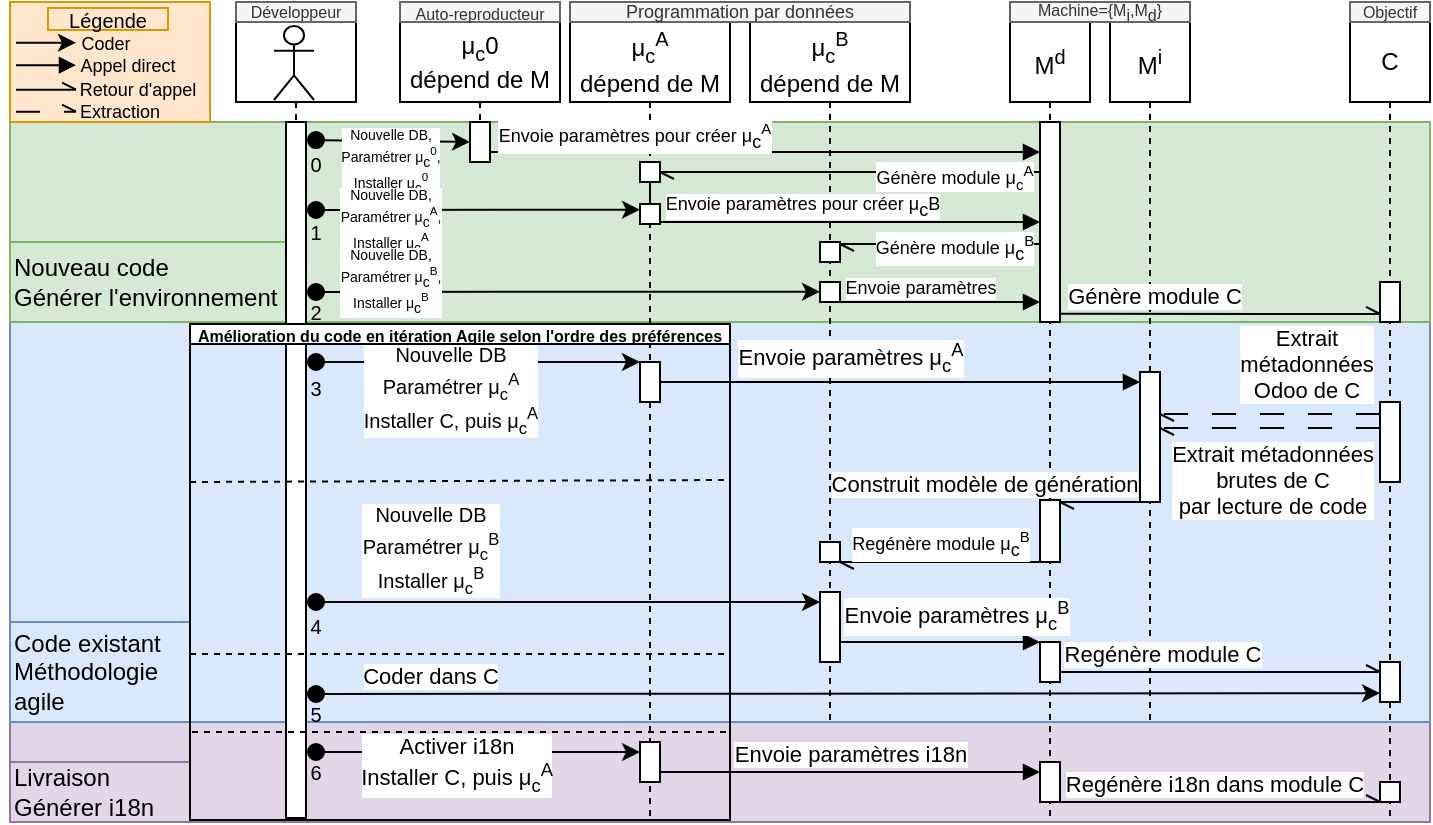 <mxfile version="21.0.8" type="device"><diagram name="Page-1" id="2YBvvXClWsGukQMizWep"><mxGraphModel dx="1968" dy="428" grid="1" gridSize="10" guides="1" tooltips="1" connect="1" arrows="1" fold="1" page="1" pageScale="1" pageWidth="850" pageHeight="1100" math="0" shadow="0"><root><mxCell id="0"/><mxCell id="1" parent="0"/><mxCell id="UQf3RpOCrRFvTyVxyev3-70" value="" style="rounded=0;whiteSpace=wrap;html=1;fillColor=#e1d5e7;strokeColor=#9673a6;" parent="1" vertex="1"><mxGeometry x="-240" y="390" width="710" height="50" as="geometry"/></mxCell><mxCell id="UQf3RpOCrRFvTyVxyev3-24" value="" style="rounded=0;whiteSpace=wrap;html=1;fillColor=#dae8fc;strokeColor=#6c8ebf;" parent="1" vertex="1"><mxGeometry x="-240" y="190" width="710" height="200" as="geometry"/></mxCell><mxCell id="UQf3RpOCrRFvTyVxyev3-51" value="" style="rounded=0;whiteSpace=wrap;html=1;fillColor=#d5e8d4;strokeColor=#82b366;" parent="1" vertex="1"><mxGeometry x="-240" y="90" width="710" height="100" as="geometry"/></mxCell><mxCell id="UQf3RpOCrRFvTyVxyev3-3" value="M&lt;sup&gt;d&lt;/sup&gt;" style="shape=umlLifeline;perimeter=lifelinePerimeter;whiteSpace=wrap;html=1;container=0;dropTarget=0;collapsible=0;recursiveResize=0;outlineConnect=0;portConstraint=eastwest;newEdgeStyle={&quot;edgeStyle&quot;:&quot;elbowEdgeStyle&quot;,&quot;elbow&quot;:&quot;vertical&quot;,&quot;curved&quot;:0,&quot;rounded&quot;:0};size=40;" parent="1" vertex="1"><mxGeometry x="260" y="40" width="40" height="400" as="geometry"/></mxCell><mxCell id="UQf3RpOCrRFvTyVxyev3-4" value="" style="html=1;points=[];perimeter=orthogonalPerimeter;outlineConnect=0;targetShapes=umlLifeline;portConstraint=eastwest;newEdgeStyle={&quot;edgeStyle&quot;:&quot;elbowEdgeStyle&quot;,&quot;elbow&quot;:&quot;vertical&quot;,&quot;curved&quot;:0,&quot;rounded&quot;:0};" parent="UQf3RpOCrRFvTyVxyev3-3" vertex="1"><mxGeometry x="15" y="239" width="10" height="31" as="geometry"/></mxCell><mxCell id="UQf3RpOCrRFvTyVxyev3-19" value="" style="html=1;points=[];perimeter=orthogonalPerimeter;outlineConnect=0;targetShapes=umlLifeline;portConstraint=eastwest;newEdgeStyle={&quot;edgeStyle&quot;:&quot;elbowEdgeStyle&quot;,&quot;elbow&quot;:&quot;vertical&quot;,&quot;curved&quot;:0,&quot;rounded&quot;:0};" parent="UQf3RpOCrRFvTyVxyev3-3" vertex="1"><mxGeometry x="15" y="310" width="10" height="20" as="geometry"/></mxCell><mxCell id="UQf3RpOCrRFvTyVxyev3-59" value="" style="html=1;points=[];perimeter=orthogonalPerimeter;outlineConnect=0;targetShapes=umlLifeline;portConstraint=eastwest;newEdgeStyle={&quot;edgeStyle&quot;:&quot;elbowEdgeStyle&quot;,&quot;elbow&quot;:&quot;vertical&quot;,&quot;curved&quot;:0,&quot;rounded&quot;:0};" parent="UQf3RpOCrRFvTyVxyev3-3" vertex="1"><mxGeometry x="15" y="50" width="10" height="100" as="geometry"/></mxCell><mxCell id="UQf3RpOCrRFvTyVxyev3-75" value="" style="html=1;points=[];perimeter=orthogonalPerimeter;outlineConnect=0;targetShapes=umlLifeline;portConstraint=eastwest;newEdgeStyle={&quot;edgeStyle&quot;:&quot;elbowEdgeStyle&quot;,&quot;elbow&quot;:&quot;vertical&quot;,&quot;curved&quot;:0,&quot;rounded&quot;:0};" parent="UQf3RpOCrRFvTyVxyev3-3" vertex="1"><mxGeometry x="15" y="370" width="10" height="20" as="geometry"/></mxCell><mxCell id="UQf3RpOCrRFvTyVxyev3-1" value="M&lt;sup&gt;i&lt;/sup&gt;" style="shape=umlLifeline;perimeter=lifelinePerimeter;whiteSpace=wrap;html=1;container=0;dropTarget=0;collapsible=0;recursiveResize=0;outlineConnect=0;portConstraint=eastwest;newEdgeStyle={&quot;edgeStyle&quot;:&quot;elbowEdgeStyle&quot;,&quot;elbow&quot;:&quot;vertical&quot;,&quot;curved&quot;:0,&quot;rounded&quot;:0};" parent="1" vertex="1"><mxGeometry x="310" y="40" width="40" height="350" as="geometry"/></mxCell><mxCell id="UQf3RpOCrRFvTyVxyev3-2" value="" style="html=1;points=[];perimeter=orthogonalPerimeter;outlineConnect=0;targetShapes=umlLifeline;portConstraint=eastwest;newEdgeStyle={&quot;edgeStyle&quot;:&quot;elbowEdgeStyle&quot;,&quot;elbow&quot;:&quot;vertical&quot;,&quot;curved&quot;:0,&quot;rounded&quot;:0};" parent="UQf3RpOCrRFvTyVxyev3-1" vertex="1"><mxGeometry x="15" y="175" width="10" height="65" as="geometry"/></mxCell><mxCell id="aM9ryv3xv72pqoxQDRHE-1" value="&lt;div&gt;μ&lt;sub&gt;c&lt;/sub&gt;&lt;sup&gt;A&lt;/sup&gt;&lt;/div&gt;&lt;div&gt;dépend de M&lt;br&gt;&lt;/div&gt;" style="shape=umlLifeline;perimeter=lifelinePerimeter;whiteSpace=wrap;html=1;container=0;dropTarget=0;collapsible=0;recursiveResize=0;outlineConnect=0;portConstraint=eastwest;newEdgeStyle={&quot;edgeStyle&quot;:&quot;elbowEdgeStyle&quot;,&quot;elbow&quot;:&quot;vertical&quot;,&quot;curved&quot;:0,&quot;rounded&quot;:0};" parent="1" vertex="1"><mxGeometry x="40" y="40" width="80" height="400" as="geometry"/></mxCell><mxCell id="aM9ryv3xv72pqoxQDRHE-2" value="" style="html=1;points=[];perimeter=orthogonalPerimeter;outlineConnect=0;targetShapes=umlLifeline;portConstraint=eastwest;newEdgeStyle={&quot;edgeStyle&quot;:&quot;elbowEdgeStyle&quot;,&quot;elbow&quot;:&quot;vertical&quot;,&quot;curved&quot;:0,&quot;rounded&quot;:0};" parent="aM9ryv3xv72pqoxQDRHE-1" vertex="1"><mxGeometry x="35" y="170" width="10" height="20" as="geometry"/></mxCell><mxCell id="UQf3RpOCrRFvTyVxyev3-33" value="" style="html=1;points=[];perimeter=orthogonalPerimeter;outlineConnect=0;targetShapes=umlLifeline;portConstraint=eastwest;newEdgeStyle={&quot;edgeStyle&quot;:&quot;elbowEdgeStyle&quot;,&quot;elbow&quot;:&quot;vertical&quot;,&quot;curved&quot;:0,&quot;rounded&quot;:0};" parent="aM9ryv3xv72pqoxQDRHE-1" vertex="1"><mxGeometry x="35" y="70" width="10" height="10" as="geometry"/></mxCell><mxCell id="UQf3RpOCrRFvTyVxyev3-72" value="" style="html=1;points=[];perimeter=orthogonalPerimeter;outlineConnect=0;targetShapes=umlLifeline;portConstraint=eastwest;newEdgeStyle={&quot;edgeStyle&quot;:&quot;elbowEdgeStyle&quot;,&quot;elbow&quot;:&quot;vertical&quot;,&quot;curved&quot;:0,&quot;rounded&quot;:0};" parent="aM9ryv3xv72pqoxQDRHE-1" vertex="1"><mxGeometry x="35" y="360" width="10" height="20" as="geometry"/></mxCell><mxCell id="UQf3RpOCrRFvTyVxyev3-96" value="" style="html=1;points=[];perimeter=orthogonalPerimeter;outlineConnect=0;targetShapes=umlLifeline;portConstraint=eastwest;newEdgeStyle={&quot;edgeStyle&quot;:&quot;elbowEdgeStyle&quot;,&quot;elbow&quot;:&quot;vertical&quot;,&quot;curved&quot;:0,&quot;rounded&quot;:0};" parent="aM9ryv3xv72pqoxQDRHE-1" vertex="1"><mxGeometry x="35" y="91" width="10" height="10" as="geometry"/></mxCell><mxCell id="UQf3RpOCrRFvTyVxyev3-99" value="" style="edgeStyle=elbowEdgeStyle;rounded=0;orthogonalLoop=1;jettySize=auto;html=1;elbow=vertical;curved=0;endArrow=none;endFill=1;" parent="aM9ryv3xv72pqoxQDRHE-1" source="UQf3RpOCrRFvTyVxyev3-33" target="UQf3RpOCrRFvTyVxyev3-96" edge="1"><mxGeometry relative="1" as="geometry"><mxPoint x="40" y="80" as="sourcePoint"/><mxPoint x="235" y="100" as="targetPoint"/><Array as="points"/></mxGeometry></mxCell><mxCell id="aM9ryv3xv72pqoxQDRHE-5" value="&lt;div&gt;μ&lt;sub&gt;c&lt;/sub&gt;&lt;sup&gt;B&lt;/sup&gt;&lt;/div&gt;&lt;div&gt;dépend de M&lt;br&gt;&lt;/div&gt;" style="shape=umlLifeline;perimeter=lifelinePerimeter;whiteSpace=wrap;html=1;container=0;dropTarget=0;collapsible=0;recursiveResize=0;outlineConnect=0;portConstraint=eastwest;newEdgeStyle={&quot;edgeStyle&quot;:&quot;elbowEdgeStyle&quot;,&quot;elbow&quot;:&quot;vertical&quot;,&quot;curved&quot;:0,&quot;rounded&quot;:0};" parent="1" vertex="1"><mxGeometry x="130" y="40" width="80" height="350" as="geometry"/></mxCell><mxCell id="aM9ryv3xv72pqoxQDRHE-6" value="" style="html=1;points=[];perimeter=orthogonalPerimeter;outlineConnect=0;targetShapes=umlLifeline;portConstraint=eastwest;newEdgeStyle={&quot;edgeStyle&quot;:&quot;elbowEdgeStyle&quot;,&quot;elbow&quot;:&quot;vertical&quot;,&quot;curved&quot;:0,&quot;rounded&quot;:0};" parent="aM9ryv3xv72pqoxQDRHE-5" vertex="1"><mxGeometry x="35" y="260" width="10" height="10" as="geometry"/></mxCell><mxCell id="UQf3RpOCrRFvTyVxyev3-45" value="" style="html=1;points=[];perimeter=orthogonalPerimeter;outlineConnect=0;targetShapes=umlLifeline;portConstraint=eastwest;newEdgeStyle={&quot;edgeStyle&quot;:&quot;elbowEdgeStyle&quot;,&quot;elbow&quot;:&quot;vertical&quot;,&quot;curved&quot;:0,&quot;rounded&quot;:0};" parent="aM9ryv3xv72pqoxQDRHE-5" vertex="1"><mxGeometry x="35" y="110" width="10" height="10" as="geometry"/></mxCell><mxCell id="UQf3RpOCrRFvTyVxyev3-98" value="" style="html=1;points=[];perimeter=orthogonalPerimeter;outlineConnect=0;targetShapes=umlLifeline;portConstraint=eastwest;newEdgeStyle={&quot;edgeStyle&quot;:&quot;elbowEdgeStyle&quot;,&quot;elbow&quot;:&quot;vertical&quot;,&quot;curved&quot;:0,&quot;rounded&quot;:0};" parent="aM9ryv3xv72pqoxQDRHE-5" vertex="1"><mxGeometry x="35" y="130" width="10" height="10" as="geometry"/></mxCell><mxCell id="UQf3RpOCrRFvTyVxyev3-18" value="" style="html=1;points=[];perimeter=orthogonalPerimeter;outlineConnect=0;targetShapes=umlLifeline;portConstraint=eastwest;newEdgeStyle={&quot;edgeStyle&quot;:&quot;elbowEdgeStyle&quot;,&quot;elbow&quot;:&quot;vertical&quot;,&quot;curved&quot;:0,&quot;rounded&quot;:0};" parent="aM9ryv3xv72pqoxQDRHE-5" vertex="1"><mxGeometry x="35" y="285" width="10" height="35" as="geometry"/></mxCell><mxCell id="UQf3RpOCrRFvTyVxyev3-5" value="C" style="shape=umlLifeline;perimeter=lifelinePerimeter;whiteSpace=wrap;html=1;container=0;dropTarget=0;collapsible=0;recursiveResize=0;outlineConnect=0;portConstraint=eastwest;newEdgeStyle={&quot;edgeStyle&quot;:&quot;elbowEdgeStyle&quot;,&quot;elbow&quot;:&quot;vertical&quot;,&quot;curved&quot;:0,&quot;rounded&quot;:0};" parent="1" vertex="1"><mxGeometry x="430" y="40" width="40" height="400" as="geometry"/></mxCell><mxCell id="UQf3RpOCrRFvTyVxyev3-6" value="" style="html=1;points=[];perimeter=orthogonalPerimeter;outlineConnect=0;targetShapes=umlLifeline;portConstraint=eastwest;newEdgeStyle={&quot;edgeStyle&quot;:&quot;elbowEdgeStyle&quot;,&quot;elbow&quot;:&quot;vertical&quot;,&quot;curved&quot;:0,&quot;rounded&quot;:0};" parent="UQf3RpOCrRFvTyVxyev3-5" vertex="1"><mxGeometry x="15" y="190" width="10" height="40" as="geometry"/></mxCell><mxCell id="UQf3RpOCrRFvTyVxyev3-7" value="" style="html=1;points=[];perimeter=orthogonalPerimeter;outlineConnect=0;targetShapes=umlLifeline;portConstraint=eastwest;newEdgeStyle={&quot;edgeStyle&quot;:&quot;elbowEdgeStyle&quot;,&quot;elbow&quot;:&quot;vertical&quot;,&quot;curved&quot;:0,&quot;rounded&quot;:0};" parent="UQf3RpOCrRFvTyVxyev3-5" vertex="1"><mxGeometry x="15" y="320" width="10" height="20" as="geometry"/></mxCell><mxCell id="UQf3RpOCrRFvTyVxyev3-48" value="" style="html=1;points=[];perimeter=orthogonalPerimeter;outlineConnect=0;targetShapes=umlLifeline;portConstraint=eastwest;newEdgeStyle={&quot;edgeStyle&quot;:&quot;elbowEdgeStyle&quot;,&quot;elbow&quot;:&quot;vertical&quot;,&quot;curved&quot;:0,&quot;rounded&quot;:0};" parent="UQf3RpOCrRFvTyVxyev3-5" vertex="1"><mxGeometry x="15" y="130" width="10" height="20" as="geometry"/></mxCell><mxCell id="UQf3RpOCrRFvTyVxyev3-78" value="" style="html=1;points=[];perimeter=orthogonalPerimeter;outlineConnect=0;targetShapes=umlLifeline;portConstraint=eastwest;newEdgeStyle={&quot;edgeStyle&quot;:&quot;elbowEdgeStyle&quot;,&quot;elbow&quot;:&quot;vertical&quot;,&quot;curved&quot;:0,&quot;rounded&quot;:0};" parent="UQf3RpOCrRFvTyVxyev3-5" vertex="1"><mxGeometry x="15" y="380" width="10" height="10" as="geometry"/></mxCell><mxCell id="UQf3RpOCrRFvTyVxyev3-13" style="edgeStyle=elbowEdgeStyle;rounded=0;orthogonalLoop=1;jettySize=auto;html=1;elbow=vertical;curved=0;endArrow=openAsync;endFill=0;" parent="1" edge="1"><mxGeometry relative="1" as="geometry"><mxPoint x="310" y="280" as="sourcePoint"/><mxPoint x="285" y="280" as="targetPoint"/><Array as="points"><mxPoint x="330" y="280"/><mxPoint x="320" y="270"/><mxPoint x="380" y="260"/><mxPoint x="510" y="180"/></Array></mxGeometry></mxCell><mxCell id="UQf3RpOCrRFvTyVxyev3-14" value="Construit modèle de génération" style="edgeLabel;html=1;align=center;verticalAlign=middle;resizable=0;points=[];" parent="UQf3RpOCrRFvTyVxyev3-13" vertex="1" connectable="0"><mxGeometry x="-0.217" relative="1" as="geometry"><mxPoint x="-78" y="-9" as="offset"/></mxGeometry></mxCell><mxCell id="UQf3RpOCrRFvTyVxyev3-8" value="Machine={M&lt;sub style=&quot;font-size: 8px;&quot;&gt;i&lt;/sub&gt;,M&lt;sub style=&quot;font-size: 8px;&quot;&gt;d&lt;/sub&gt;}" style="text;html=1;strokeColor=#666666;fillColor=#f5f5f5;align=center;verticalAlign=middle;whiteSpace=wrap;rounded=0;fontColor=#333333;fontSize=8;spacing=2;spacingTop=2;" parent="1" vertex="1"><mxGeometry x="260" y="30" width="90" height="10" as="geometry"/></mxCell><mxCell id="UQf3RpOCrRFvTyVxyev3-9" style="edgeStyle=elbowEdgeStyle;rounded=0;orthogonalLoop=1;jettySize=auto;html=1;elbow=vertical;curved=0;endArrow=openAsync;endFill=0;dashed=1;dashPattern=12 12;" parent="1" edge="1"><mxGeometry relative="1" as="geometry"><mxPoint x="445" y="236" as="sourcePoint"/><mxPoint x="335" y="236" as="targetPoint"/><Array as="points"><mxPoint x="390" y="236"/><mxPoint x="270" y="236"/><mxPoint x="260" y="256"/><mxPoint x="210" y="236"/><mxPoint x="260" y="156"/><mxPoint x="310" y="126"/><mxPoint x="400" y="126"/></Array></mxGeometry></mxCell><mxCell id="UQf3RpOCrRFvTyVxyev3-10" value="&lt;div&gt;Extrait&lt;/div&gt;&lt;div&gt;métadonnées&lt;/div&gt;&lt;div&gt;Odoo de C&lt;br&gt;&lt;/div&gt;" style="edgeLabel;html=1;align=center;verticalAlign=middle;resizable=0;points=[];" parent="UQf3RpOCrRFvTyVxyev3-9" vertex="1" connectable="0"><mxGeometry x="0.085" relative="1" as="geometry"><mxPoint x="22" y="-25" as="offset"/></mxGeometry></mxCell><mxCell id="UQf3RpOCrRFvTyVxyev3-11" style="edgeStyle=elbowEdgeStyle;rounded=0;orthogonalLoop=1;jettySize=auto;html=1;elbow=vertical;curved=0;endArrow=openAsync;endFill=0;dashed=1;dashPattern=12 12;" parent="1" source="UQf3RpOCrRFvTyVxyev3-6" edge="1"><mxGeometry relative="1" as="geometry"><mxPoint x="440" y="243" as="sourcePoint"/><mxPoint x="335" y="243" as="targetPoint"/><Array as="points"><mxPoint x="390" y="243"/><mxPoint x="290" y="250"/><mxPoint x="280" y="240"/><mxPoint x="350" y="250"/><mxPoint x="200" y="270"/><mxPoint x="210" y="250"/><mxPoint x="270" y="170"/><mxPoint x="280" y="140"/><mxPoint x="350" y="140"/><mxPoint x="390" y="149.76"/></Array></mxGeometry></mxCell><mxCell id="UQf3RpOCrRFvTyVxyev3-12" value="&lt;div&gt;Extrait métadonnées&lt;/div&gt;&lt;div&gt;brutes de C&lt;/div&gt;&lt;div&gt;par lecture de code&lt;br&gt;&lt;/div&gt;" style="edgeLabel;html=1;align=center;verticalAlign=middle;resizable=0;points=[];" parent="UQf3RpOCrRFvTyVxyev3-11" vertex="1" connectable="0"><mxGeometry x="0.085" relative="1" as="geometry"><mxPoint x="5" y="26" as="offset"/></mxGeometry></mxCell><mxCell id="UQf3RpOCrRFvTyVxyev3-22" style="edgeStyle=elbowEdgeStyle;rounded=0;orthogonalLoop=1;jettySize=auto;html=1;elbow=vertical;curved=0;endArrow=openAsync;endFill=0;" parent="1" edge="1"><mxGeometry relative="1" as="geometry"><mxPoint x="285" y="365" as="sourcePoint"/><mxPoint x="445" y="365" as="targetPoint"/><Array as="points"><mxPoint x="310" y="365"/></Array></mxGeometry></mxCell><mxCell id="UQf3RpOCrRFvTyVxyev3-23" value="Regénère module C" style="edgeLabel;html=1;align=center;verticalAlign=middle;resizable=0;points=[];" parent="UQf3RpOCrRFvTyVxyev3-22" vertex="1" connectable="0"><mxGeometry x="0.14" y="1" relative="1" as="geometry"><mxPoint x="-40" y="-8" as="offset"/></mxGeometry></mxCell><mxCell id="UQf3RpOCrRFvTyVxyev3-32" value="&lt;div align=&quot;left&quot;&gt;Nouveau code&lt;/div&gt;&lt;div align=&quot;left&quot;&gt;Générer l'environnement&lt;/div&gt;" style="text;html=1;strokeColor=#82b366;fillColor=#d5e8d4;align=left;verticalAlign=middle;whiteSpace=wrap;rounded=0;" parent="1" vertex="1"><mxGeometry x="-240" y="150" width="140" height="40" as="geometry"/></mxCell><mxCell id="UQf3RpOCrRFvTyVxyev3-34" value="&lt;div style=&quot;font-size: 7px;&quot;&gt;&lt;font style=&quot;font-size: 7px;&quot;&gt;Nouvelle DB,&lt;/font&gt;&lt;/div&gt;&lt;div style=&quot;font-size: 7px;&quot;&gt;&lt;font style=&quot;font-size: 7px;&quot;&gt;Paramétrer μ&lt;sub style=&quot;font-size: 7px;&quot;&gt;c&lt;/sub&gt;&lt;sup&gt;0&lt;/sup&gt;,&lt;br style=&quot;font-size: 7px;&quot;&gt;Installer μ&lt;sub style=&quot;font-size: 7px;&quot;&gt;c&lt;/sub&gt;&lt;sup&gt;0&lt;/sup&gt;&lt;/font&gt;&lt;/div&gt;" style="html=1;verticalAlign=bottom;startArrow=oval;endArrow=classic;startSize=8;edgeStyle=elbowEdgeStyle;elbow=vertical;curved=0;rounded=0;exitX=1.5;exitY=0.026;exitDx=0;exitDy=0;fontSize=7;exitPerimeter=0;endFill=1;" parent="1" source="UQf3RpOCrRFvTyVxyev3-90" edge="1"><mxGeometry x="-0.037" y="-30" relative="1" as="geometry"><mxPoint x="-115" y="100" as="sourcePoint"/><mxPoint x="-10" y="100" as="targetPoint"/><Array as="points"><mxPoint x="-20" y="100"/><mxPoint x="-35" y="70"/><mxPoint x="-25" y="-60"/><mxPoint x="-95" y="-90"/></Array><mxPoint as="offset"/></mxGeometry></mxCell><mxCell id="UQf3RpOCrRFvTyVxyev3-36" value="&lt;div&gt;μ&lt;sub&gt;c&lt;/sub&gt;0&lt;/div&gt;&lt;div&gt;dépend de M&lt;br&gt;&lt;/div&gt;" style="shape=umlLifeline;perimeter=lifelinePerimeter;whiteSpace=wrap;html=1;container=0;dropTarget=0;collapsible=0;recursiveResize=0;outlineConnect=0;portConstraint=eastwest;newEdgeStyle={&quot;edgeStyle&quot;:&quot;elbowEdgeStyle&quot;,&quot;elbow&quot;:&quot;vertical&quot;,&quot;curved&quot;:0,&quot;rounded&quot;:0};" parent="1" vertex="1"><mxGeometry x="-45" y="40" width="80" height="70" as="geometry"/></mxCell><mxCell id="UQf3RpOCrRFvTyVxyev3-41" value="" style="html=1;points=[];perimeter=orthogonalPerimeter;outlineConnect=0;targetShapes=umlLifeline;portConstraint=eastwest;newEdgeStyle={&quot;edgeStyle&quot;:&quot;elbowEdgeStyle&quot;,&quot;elbow&quot;:&quot;vertical&quot;,&quot;curved&quot;:0,&quot;rounded&quot;:0};" parent="UQf3RpOCrRFvTyVxyev3-36" vertex="1"><mxGeometry x="35" y="50" width="10" height="20" as="geometry"/></mxCell><mxCell id="UQf3RpOCrRFvTyVxyev3-42" style="edgeStyle=elbowEdgeStyle;rounded=0;orthogonalLoop=1;jettySize=auto;html=1;elbow=vertical;curved=0;endArrow=block;endFill=1;" parent="1" edge="1"><mxGeometry relative="1" as="geometry"><mxPoint y="105" as="sourcePoint"/><mxPoint x="275" y="105" as="targetPoint"/><Array as="points"><mxPoint x="70" y="105"/><mxPoint x="120" y="105"/><mxPoint x="110" y="95"/><mxPoint x="60" y="105"/></Array></mxGeometry></mxCell><mxCell id="UQf3RpOCrRFvTyVxyev3-43" value="Envoie paramètres pour créer μ&lt;sub style=&quot;font-size: 9px;&quot;&gt;c&lt;/sub&gt;&lt;sup&gt;A&lt;/sup&gt;" style="edgeLabel;html=1;align=center;verticalAlign=middle;resizable=0;points=[];fontSize=9;" parent="UQf3RpOCrRFvTyVxyev3-42" vertex="1" connectable="0"><mxGeometry x="-0.075" relative="1" as="geometry"><mxPoint x="-55" y="-8" as="offset"/></mxGeometry></mxCell><mxCell id="UQf3RpOCrRFvTyVxyev3-52" style="edgeStyle=elbowEdgeStyle;rounded=0;orthogonalLoop=1;jettySize=auto;html=1;elbow=vertical;curved=0;endArrow=openAsync;endFill=0;" parent="1" source="UQf3RpOCrRFvTyVxyev3-4" target="aM9ryv3xv72pqoxQDRHE-6" edge="1"><mxGeometry relative="1" as="geometry"><Array as="points"><mxPoint x="220" y="310"/></Array></mxGeometry></mxCell><mxCell id="UQf3RpOCrRFvTyVxyev3-53" value="&lt;font style=&quot;font-size: 9px;&quot;&gt;Regénère module μ&lt;sub style=&quot;font-size: 9px;&quot;&gt;c&lt;/sub&gt;&lt;sup&gt;B&lt;/sup&gt;&lt;/font&gt;" style="edgeLabel;html=1;align=center;verticalAlign=middle;resizable=0;points=[];fontSize=9;" parent="UQf3RpOCrRFvTyVxyev3-52" vertex="1" connectable="0"><mxGeometry x="0.106" relative="1" as="geometry"><mxPoint x="5" y="-9" as="offset"/></mxGeometry></mxCell><mxCell id="UQf3RpOCrRFvTyVxyev3-54" style="edgeStyle=elbowEdgeStyle;rounded=0;orthogonalLoop=1;jettySize=auto;html=1;elbow=vertical;curved=0;endArrow=block;endFill=1;" parent="1" edge="1"><mxGeometry relative="1" as="geometry"><mxPoint x="175" y="350" as="sourcePoint"/><mxPoint x="275" y="350" as="targetPoint"/></mxGeometry></mxCell><mxCell id="UQf3RpOCrRFvTyVxyev3-55" value="Envoie paramètres μ&lt;sub&gt;c&lt;/sub&gt;&lt;sup&gt;B&lt;/sup&gt;" style="edgeLabel;html=1;align=center;verticalAlign=middle;resizable=0;points=[];" parent="UQf3RpOCrRFvTyVxyev3-54" vertex="1" connectable="0"><mxGeometry x="0.021" relative="1" as="geometry"><mxPoint x="7" y="-13" as="offset"/></mxGeometry></mxCell><mxCell id="UQf3RpOCrRFvTyVxyev3-56" value="0" style="text;html=1;strokeColor=none;fillColor=none;align=center;verticalAlign=middle;whiteSpace=wrap;rounded=0;fontSize=10;" parent="1" vertex="1"><mxGeometry x="-92" y="103" width="10" height="15" as="geometry"/></mxCell><mxCell id="UQf3RpOCrRFvTyVxyev3-57" value="1" style="text;html=1;strokeColor=none;fillColor=none;align=center;verticalAlign=middle;whiteSpace=wrap;rounded=0;fontSize=10;" parent="1" vertex="1"><mxGeometry x="-92" y="140" width="10" height="10" as="geometry"/></mxCell><mxCell id="UQf3RpOCrRFvTyVxyev3-60" style="edgeStyle=elbowEdgeStyle;rounded=0;orthogonalLoop=1;jettySize=auto;html=1;elbow=vertical;curved=0;endArrow=openAsync;endFill=0;" parent="1" edge="1"><mxGeometry relative="1" as="geometry"><mxPoint x="275" y="115" as="sourcePoint"/><mxPoint x="85" y="115" as="targetPoint"/><Array as="points"><mxPoint x="190" y="115"/><mxPoint x="250" y="105"/></Array></mxGeometry></mxCell><mxCell id="UQf3RpOCrRFvTyVxyev3-61" value="Génère module μ&lt;sub&gt;c&lt;/sub&gt;&lt;sup&gt;A&lt;/sup&gt;" style="edgeLabel;html=1;align=center;verticalAlign=middle;resizable=0;points=[];fontSize=9;" parent="UQf3RpOCrRFvTyVxyev3-60" vertex="1" connectable="0"><mxGeometry x="-0.052" y="1" relative="1" as="geometry"><mxPoint x="47" y="1" as="offset"/></mxGeometry></mxCell><mxCell id="UQf3RpOCrRFvTyVxyev3-62" style="edgeStyle=elbowEdgeStyle;rounded=0;orthogonalLoop=1;jettySize=auto;html=1;elbow=vertical;curved=0;endArrow=block;endFill=1;startArrow=none;" parent="1" source="UQf3RpOCrRFvTyVxyev3-96" target="UQf3RpOCrRFvTyVxyev3-59" edge="1"><mxGeometry relative="1" as="geometry"><Array as="points"><mxPoint x="190" y="140"/><mxPoint x="200" y="130"/></Array></mxGeometry></mxCell><mxCell id="UQf3RpOCrRFvTyVxyev3-63" value="Envoie paramètres pour créer μ&lt;sub style=&quot;font-size: 9px;&quot;&gt;c&lt;/sub&gt;B" style="edgeLabel;html=1;align=center;verticalAlign=middle;resizable=0;points=[];fontSize=9;" parent="UQf3RpOCrRFvTyVxyev3-62" vertex="1" connectable="0"><mxGeometry x="0.174" relative="1" as="geometry"><mxPoint x="-41" y="-8" as="offset"/></mxGeometry></mxCell><mxCell id="UQf3RpOCrRFvTyVxyev3-64" style="edgeStyle=elbowEdgeStyle;rounded=0;orthogonalLoop=1;jettySize=auto;html=1;elbow=vertical;curved=0;endArrow=openAsync;endFill=0;" parent="1" edge="1"><mxGeometry relative="1" as="geometry"><mxPoint x="275" y="151" as="sourcePoint"/><mxPoint x="175" y="151" as="targetPoint"/><Array as="points"><mxPoint x="250" y="151"/><mxPoint x="350" y="141"/></Array></mxGeometry></mxCell><mxCell id="UQf3RpOCrRFvTyVxyev3-65" value="Génère module μ&lt;sub style=&quot;font-size: 9px;&quot;&gt;c&lt;/sub&gt;&lt;sup&gt;B&lt;/sup&gt;" style="edgeLabel;html=1;align=center;verticalAlign=middle;resizable=0;points=[];fontSize=9;" parent="UQf3RpOCrRFvTyVxyev3-64" vertex="1" connectable="0"><mxGeometry x="0.392" y="2" relative="1" as="geometry"><mxPoint x="26" as="offset"/></mxGeometry></mxCell><mxCell id="UQf3RpOCrRFvTyVxyev3-66" style="edgeStyle=elbowEdgeStyle;rounded=0;orthogonalLoop=1;jettySize=auto;html=1;elbow=vertical;curved=0;endArrow=block;endFill=1;" parent="1" source="UQf3RpOCrRFvTyVxyev3-98" target="UQf3RpOCrRFvTyVxyev3-59" edge="1"><mxGeometry relative="1" as="geometry"><Array as="points"><mxPoint x="220" y="180"/><mxPoint x="320" y="170"/></Array></mxGeometry></mxCell><mxCell id="UQf3RpOCrRFvTyVxyev3-67" value="Envoie paramètres" style="edgeLabel;html=1;align=center;verticalAlign=middle;resizable=0;points=[];fontSize=9;" parent="UQf3RpOCrRFvTyVxyev3-66" vertex="1" connectable="0"><mxGeometry x="0.213" y="-1" relative="1" as="geometry"><mxPoint x="-21" y="-8" as="offset"/></mxGeometry></mxCell><mxCell id="UQf3RpOCrRFvTyVxyev3-68" style="edgeStyle=elbowEdgeStyle;rounded=0;orthogonalLoop=1;jettySize=auto;html=1;elbow=vertical;curved=0;endArrow=openAsync;endFill=0;" parent="1" edge="1"><mxGeometry relative="1" as="geometry"><mxPoint x="285" y="185.824" as="sourcePoint"/><mxPoint x="445" y="185.824" as="targetPoint"/></mxGeometry></mxCell><mxCell id="UQf3RpOCrRFvTyVxyev3-69" value="Génère module C" style="edgeLabel;html=1;align=center;verticalAlign=middle;resizable=0;points=[];" parent="UQf3RpOCrRFvTyVxyev3-68" vertex="1" connectable="0"><mxGeometry x="0.252" y="1" relative="1" as="geometry"><mxPoint x="-54" y="-8" as="offset"/></mxGeometry></mxCell><mxCell id="UQf3RpOCrRFvTyVxyev3-71" value="&lt;div align=&quot;left&quot;&gt;Livraison&lt;/div&gt;&lt;div align=&quot;left&quot;&gt;Générer i18n&lt;/div&gt;" style="text;html=1;strokeColor=#9673a6;fillColor=#e1d5e7;align=left;verticalAlign=middle;whiteSpace=wrap;rounded=0;" parent="1" vertex="1"><mxGeometry x="-240" y="410" width="90" height="30" as="geometry"/></mxCell><mxCell id="UQf3RpOCrRFvTyVxyev3-73" value="&lt;div&gt;Activer i18n&lt;br&gt;&lt;/div&gt;&lt;div&gt;Installer C, puis μ&lt;sub&gt;c&lt;/sub&gt;&lt;sup&gt;A&lt;/sup&gt;&lt;/div&gt;" style="html=1;verticalAlign=bottom;startArrow=oval;endArrow=classic;startSize=8;edgeStyle=elbowEdgeStyle;elbow=vertical;curved=0;rounded=0;endFill=1;" parent="1" target="UQf3RpOCrRFvTyVxyev3-72" edge="1"><mxGeometry x="-0.135" y="-25" relative="1" as="geometry"><mxPoint x="-87" y="405" as="sourcePoint"/><mxPoint x="80" y="400.0" as="targetPoint"/><Array as="points"><mxPoint x="50" y="405"/><mxPoint x="52" y="494.71"/><mxPoint x="32" y="474.71"/><mxPoint x="42" y="344.71"/><mxPoint x="-28" y="314.71"/></Array><mxPoint as="offset"/></mxGeometry></mxCell><mxCell id="UQf3RpOCrRFvTyVxyev3-76" style="edgeStyle=elbowEdgeStyle;rounded=0;orthogonalLoop=1;jettySize=auto;html=1;elbow=vertical;curved=0;endArrow=block;endFill=1;" parent="1" source="UQf3RpOCrRFvTyVxyev3-72" target="UQf3RpOCrRFvTyVxyev3-75" edge="1"><mxGeometry relative="1" as="geometry"/></mxCell><mxCell id="UQf3RpOCrRFvTyVxyev3-77" value="Envoie paramètres i18n" style="edgeLabel;html=1;align=center;verticalAlign=middle;resizable=0;points=[];" parent="UQf3RpOCrRFvTyVxyev3-76" vertex="1" connectable="0"><mxGeometry x="0.083" relative="1" as="geometry"><mxPoint x="-8" y="-9" as="offset"/></mxGeometry></mxCell><mxCell id="UQf3RpOCrRFvTyVxyev3-79" style="edgeStyle=elbowEdgeStyle;rounded=0;orthogonalLoop=1;jettySize=auto;html=1;elbow=vertical;curved=0;endArrow=openAsync;endFill=0;" parent="1" edge="1"><mxGeometry relative="1" as="geometry"><mxPoint x="285" y="430.02" as="sourcePoint"/><mxPoint x="445" y="430.02" as="targetPoint"/></mxGeometry></mxCell><mxCell id="UQf3RpOCrRFvTyVxyev3-80" value="Regénère i18n dans module C" style="edgeLabel;html=1;align=center;verticalAlign=middle;resizable=0;points=[];" parent="UQf3RpOCrRFvTyVxyev3-79" vertex="1" connectable="0"><mxGeometry x="0.434" relative="1" as="geometry"><mxPoint x="-38" y="-9" as="offset"/></mxGeometry></mxCell><mxCell id="aM9ryv3xv72pqoxQDRHE-7" value="Envoie paramètres μ&lt;sub&gt;c&lt;/sub&gt;&lt;sup&gt;A&lt;/sup&gt;" style="html=1;verticalAlign=bottom;endArrow=block;edgeStyle=elbowEdgeStyle;elbow=vertical;curved=0;rounded=0;" parent="1" source="aM9ryv3xv72pqoxQDRHE-2" target="UQf3RpOCrRFvTyVxyev3-2" edge="1"><mxGeometry x="-0.208" relative="1" as="geometry"><mxPoint x="195" y="130" as="sourcePoint"/><Array as="points"><mxPoint x="180" y="220"/><mxPoint x="190" y="230"/><mxPoint x="250" y="240"/><mxPoint x="260" y="140"/><mxPoint x="180" y="120"/></Array><mxPoint as="offset"/></mxGeometry></mxCell><mxCell id="UQf3RpOCrRFvTyVxyev3-25" value="&lt;div align=&quot;left&quot;&gt;Code existant&lt;/div&gt;&lt;div align=&quot;left&quot;&gt;Méthodologie agile&lt;br&gt;&lt;/div&gt;" style="text;html=1;strokeColor=#6c8ebf;fillColor=#dae8fc;align=left;verticalAlign=middle;whiteSpace=wrap;rounded=0;" parent="1" vertex="1"><mxGeometry x="-240" y="340" width="90" height="50" as="geometry"/></mxCell><mxCell id="UQf3RpOCrRFvTyVxyev3-84" value="Programmation par données" style="text;html=1;strokeColor=#666666;fillColor=#f5f5f5;align=center;verticalAlign=middle;whiteSpace=wrap;rounded=0;fontColor=#333333;fontSize=9;spacingTop=-1;" parent="1" vertex="1"><mxGeometry x="40" y="30" width="170" height="10" as="geometry"/></mxCell><mxCell id="UQf3RpOCrRFvTyVxyev3-87" value="Objectif" style="text;html=1;strokeColor=#666666;fillColor=#f5f5f5;align=center;verticalAlign=middle;whiteSpace=wrap;rounded=0;fontColor=#333333;fontSize=8;" parent="1" vertex="1"><mxGeometry x="430" y="30" width="40" height="10" as="geometry"/></mxCell><mxCell id="UQf3RpOCrRFvTyVxyev3-88" value="Auto-reproducteur" style="text;html=1;strokeColor=#666666;fillColor=#f5f5f5;align=center;verticalAlign=middle;whiteSpace=wrap;rounded=0;fontSize=8;fontColor=#333333;spacingTop=1;" parent="1" vertex="1"><mxGeometry x="-45" y="30" width="80" height="10" as="geometry"/></mxCell><mxCell id="UQf3RpOCrRFvTyVxyev3-89" value="" style="shape=umlLifeline;perimeter=lifelinePerimeter;whiteSpace=wrap;html=1;container=0;dropTarget=0;collapsible=0;recursiveResize=0;outlineConnect=0;portConstraint=eastwest;newEdgeStyle={&quot;edgeStyle&quot;:&quot;elbowEdgeStyle&quot;,&quot;elbow&quot;:&quot;vertical&quot;,&quot;curved&quot;:0,&quot;rounded&quot;:0};" parent="1" vertex="1"><mxGeometry x="-127" y="40" width="60" height="400" as="geometry"/></mxCell><mxCell id="UQf3RpOCrRFvTyVxyev3-90" value="" style="html=1;points=[];perimeter=orthogonalPerimeter;outlineConnect=0;targetShapes=umlLifeline;portConstraint=eastwest;newEdgeStyle={&quot;edgeStyle&quot;:&quot;elbowEdgeStyle&quot;,&quot;elbow&quot;:&quot;vertical&quot;,&quot;curved&quot;:0,&quot;rounded&quot;:0};" parent="UQf3RpOCrRFvTyVxyev3-89" vertex="1"><mxGeometry x="25" y="50" width="10" height="348" as="geometry"/></mxCell><mxCell id="UQf3RpOCrRFvTyVxyev3-91" value="" style="shape=umlActor;verticalLabelPosition=bottom;verticalAlign=top;html=1;outlineConnect=0;" parent="1" vertex="1"><mxGeometry x="-108" y="42" width="20" height="37" as="geometry"/></mxCell><mxCell id="UQf3RpOCrRFvTyVxyev3-93" value="Développeur" style="text;html=1;strokeColor=#666666;fillColor=#f5f5f5;align=center;verticalAlign=middle;whiteSpace=wrap;rounded=0;fontColor=#333333;fontSize=8;" parent="1" vertex="1"><mxGeometry x="-127" y="30" width="60" height="10" as="geometry"/></mxCell><mxCell id="UQf3RpOCrRFvTyVxyev3-95" value="&lt;div style=&quot;font-size: 7px;&quot;&gt;&lt;font style=&quot;font-size: 7px;&quot;&gt;Nouvelle DB,&lt;br style=&quot;font-size: 7px;&quot;&gt;&lt;/font&gt;&lt;/div&gt;&lt;div style=&quot;font-size: 7px;&quot;&gt;&lt;font style=&quot;font-size: 7px;&quot;&gt;Paramétrer μ&lt;sub style=&quot;font-size: 7px;&quot;&gt;c&lt;/sub&gt;&lt;sup&gt;A&lt;/sup&gt;,&lt;br style=&quot;font-size: 7px;&quot;&gt;Installer μ&lt;sub style=&quot;font-size: 7px;&quot;&gt;c&lt;/sub&gt;&lt;sup&gt;A&lt;/sup&gt;&lt;/font&gt;&lt;/div&gt;" style="html=1;verticalAlign=bottom;startArrow=oval;endArrow=classic;startSize=8;edgeStyle=elbowEdgeStyle;elbow=vertical;curved=0;rounded=0;fontSize=7;spacingTop=0;endFill=1;" parent="1" target="UQf3RpOCrRFvTyVxyev3-96" edge="1"><mxGeometry x="-0.542" y="-26" relative="1" as="geometry"><mxPoint x="-87" y="134" as="sourcePoint"/><mxPoint x="99" y="133.83" as="targetPoint"/><Array as="points"><mxPoint x="8" y="133.83"/><mxPoint x="-7" y="103.83"/><mxPoint x="3" y="-26.17"/><mxPoint x="-67" y="-56.17"/></Array><mxPoint as="offset"/></mxGeometry></mxCell><mxCell id="UQf3RpOCrRFvTyVxyev3-97" value="&lt;div style=&quot;font-size: 7px;&quot;&gt;&lt;font style=&quot;font-size: 7px;&quot;&gt;Nouvelle DB,&lt;br style=&quot;font-size: 7px;&quot;&gt;&lt;/font&gt;&lt;/div&gt;&lt;div style=&quot;font-size: 7px;&quot;&gt;&lt;font style=&quot;font-size: 7px;&quot;&gt;Paramétrer μ&lt;sub style=&quot;font-size: 7px;&quot;&gt;c&lt;/sub&gt;&lt;sup&gt;B&lt;/sup&gt;,&lt;br style=&quot;font-size: 7px;&quot;&gt;Installer μ&lt;sub style=&quot;font-size: 7px;&quot;&gt;c&lt;/sub&gt;&lt;sup&gt;B&lt;/sup&gt;&lt;/font&gt;&lt;/div&gt;" style="html=1;verticalAlign=bottom;startArrow=oval;endArrow=classic;startSize=8;edgeStyle=elbowEdgeStyle;elbow=vertical;curved=0;rounded=0;fontSize=7;endFill=1;" parent="1" target="UQf3RpOCrRFvTyVxyev3-98" edge="1"><mxGeometry x="-0.705" y="-15" relative="1" as="geometry"><mxPoint x="-87" y="175" as="sourcePoint"/><mxPoint x="189.0" y="174.83" as="targetPoint"/><Array as="points"><mxPoint x="8" y="174.83"/><mxPoint x="-7" y="144.83"/><mxPoint x="3" y="14.83"/><mxPoint x="-67" y="-15.17"/></Array><mxPoint as="offset"/></mxGeometry></mxCell><mxCell id="UQf3RpOCrRFvTyVxyev3-101" value="2" style="text;html=1;strokeColor=none;fillColor=none;align=center;verticalAlign=middle;whiteSpace=wrap;rounded=0;fontSize=10;" parent="1" vertex="1"><mxGeometry x="-92" y="180" width="10" height="10" as="geometry"/></mxCell><mxCell id="UQf3RpOCrRFvTyVxyev3-102" value="" style="rounded=0;whiteSpace=wrap;html=1;fillColor=#ffe6cc;strokeColor=#d79b00;" parent="1" vertex="1"><mxGeometry x="-240" y="30" width="100" height="60" as="geometry"/></mxCell><mxCell id="UQf3RpOCrRFvTyVxyev3-103" value="Légende" style="text;html=1;strokeColor=#d79b00;fillColor=#ffe6cc;align=center;verticalAlign=middle;whiteSpace=wrap;rounded=0;fontSize=10;" parent="1" vertex="1"><mxGeometry x="-221" y="33" width="60" height="11" as="geometry"/></mxCell><mxCell id="UQf3RpOCrRFvTyVxyev3-111" value="" style="group" parent="1" vertex="1" connectable="0"><mxGeometry x="-224" y="69" width="96" height="10" as="geometry"/></mxCell><mxCell id="UQf3RpOCrRFvTyVxyev3-107" value="" style="endArrow=openAsync;html=1;rounded=0;endFill=0;" parent="UQf3RpOCrRFvTyVxyev3-111" edge="1"><mxGeometry width="50" height="50" relative="1" as="geometry"><mxPoint x="-13" y="4.83" as="sourcePoint"/><mxPoint x="17" y="4.83" as="targetPoint"/></mxGeometry></mxCell><mxCell id="UQf3RpOCrRFvTyVxyev3-108" value="Retour d'appel" style="text;html=1;strokeColor=none;fillColor=none;align=center;verticalAlign=middle;whiteSpace=wrap;rounded=0;fontSize=9;" parent="UQf3RpOCrRFvTyVxyev3-111" vertex="1"><mxGeometry x="13" width="70" height="10" as="geometry"/></mxCell><mxCell id="UQf3RpOCrRFvTyVxyev3-112" value="" style="endArrow=openAsync;html=1;rounded=0;endFill=0;dashed=1;dashPattern=12 12;" parent="1" edge="1"><mxGeometry width="50" height="50" relative="1" as="geometry"><mxPoint x="-237" y="84.83" as="sourcePoint"/><mxPoint x="-207" y="84.83" as="targetPoint"/></mxGeometry></mxCell><mxCell id="UQf3RpOCrRFvTyVxyev3-113" value="Extraction" style="text;html=1;strokeColor=none;fillColor=none;align=center;verticalAlign=middle;whiteSpace=wrap;rounded=0;fontSize=9;" parent="1" vertex="1"><mxGeometry x="-215" y="80" width="60" height="10" as="geometry"/></mxCell><mxCell id="UQf3RpOCrRFvTyVxyev3-104" value="" style="endArrow=block;html=1;rounded=0;endFill=1;" parent="1" edge="1"><mxGeometry width="50" height="50" relative="1" as="geometry"><mxPoint x="-237" y="61.58" as="sourcePoint"/><mxPoint x="-207" y="61.58" as="targetPoint"/></mxGeometry></mxCell><mxCell id="UQf3RpOCrRFvTyVxyev3-105" value="Appel direct" style="text;html=1;strokeColor=none;fillColor=none;align=center;verticalAlign=middle;whiteSpace=wrap;rounded=0;fontSize=9;" parent="1" vertex="1"><mxGeometry x="-216" y="54.5" width="70" height="14.5" as="geometry"/></mxCell><mxCell id="UQf3RpOCrRFvTyVxyev3-118" value="&lt;div&gt;Coder dans C&lt;/div&gt;" style="html=1;verticalAlign=bottom;startArrow=oval;endArrow=classic;startSize=8;edgeStyle=elbowEdgeStyle;elbow=vertical;curved=0;rounded=0;endFill=1;" parent="1" edge="1"><mxGeometry x="-0.784" relative="1" as="geometry"><mxPoint x="-87" y="376" as="sourcePoint"/><mxPoint x="445" y="375.58" as="targetPoint"/><Array as="points"><mxPoint x="36" y="375.58"/><mxPoint x="-44" y="285.58"/></Array><mxPoint as="offset"/></mxGeometry></mxCell><mxCell id="UQf3RpOCrRFvTyVxyev3-122" value="5" style="text;html=1;strokeColor=none;fillColor=none;align=center;verticalAlign=middle;whiteSpace=wrap;rounded=0;fontSize=10;" parent="1" vertex="1"><mxGeometry x="-92" y="382" width="10" height="8" as="geometry"/></mxCell><mxCell id="UQf3RpOCrRFvTyVxyev3-123" value="6" style="text;html=1;strokeColor=none;fillColor=none;align=center;verticalAlign=middle;whiteSpace=wrap;rounded=0;fontSize=10;" parent="1" vertex="1"><mxGeometry x="-92" y="411" width="10" height="8" as="geometry"/></mxCell><mxCell id="UQf3RpOCrRFvTyVxyev3-124" value="" style="endArrow=classic;html=1;rounded=0;" parent="1" edge="1"><mxGeometry width="50" height="50" relative="1" as="geometry"><mxPoint x="-237" y="50.36" as="sourcePoint"/><mxPoint x="-207" y="50.36" as="targetPoint"/></mxGeometry></mxCell><mxCell id="UQf3RpOCrRFvTyVxyev3-126" value="Coder" style="text;html=1;strokeColor=none;fillColor=none;align=center;verticalAlign=middle;whiteSpace=wrap;rounded=0;fontSize=9;" parent="1" vertex="1"><mxGeometry x="-212" y="44" width="40" height="13" as="geometry"/></mxCell><mxCell id="aM9ryv3xv72pqoxQDRHE-3" value="&lt;div style=&quot;font-size: 10px;&quot;&gt;&lt;font style=&quot;font-size: 10px;&quot;&gt;Nouvelle DB&lt;/font&gt;&lt;/div&gt;&lt;div style=&quot;font-size: 10px;&quot;&gt;&lt;font style=&quot;font-size: 10px;&quot;&gt;Paramétrer μ&lt;sub&gt;c&lt;/sub&gt;&lt;sup&gt;A&lt;/sup&gt;&lt;/font&gt;&lt;/div&gt;&lt;div style=&quot;font-size: 10px;&quot;&gt;&lt;font style=&quot;font-size: 10px;&quot;&gt;Installer C, puis μ&lt;sub&gt;c&lt;/sub&gt;&lt;sup&gt;A&lt;/sup&gt;&lt;/font&gt;&lt;/div&gt;" style="html=1;verticalAlign=bottom;startArrow=oval;endArrow=classic;startSize=8;edgeStyle=elbowEdgeStyle;elbow=vertical;curved=0;rounded=0;endFill=1;" parent="1" target="aM9ryv3xv72pqoxQDRHE-2" edge="1"><mxGeometry x="-0.173" y="-40" relative="1" as="geometry"><mxPoint x="-87" y="210" as="sourcePoint"/><mxPoint x="78.0" y="210" as="targetPoint"/><Array as="points"><mxPoint x="42" y="210"/><mxPoint x="52" y="290"/><mxPoint x="32" y="270"/><mxPoint x="42" y="140"/><mxPoint x="-28" y="110"/></Array><mxPoint as="offset"/></mxGeometry></mxCell><mxCell id="UQf3RpOCrRFvTyVxyev3-128" value="&lt;font style=&quot;font-size: 8px;&quot;&gt;Amélioration du code en itération Agile selon l'ordre des préférences&lt;br style=&quot;font-size: 8px;&quot;&gt;&lt;/font&gt;" style="swimlane;whiteSpace=wrap;html=1;startSize=10;fontSize=8;spacingTop=1;" parent="1" vertex="1"><mxGeometry x="-150" y="191" width="270" height="248" as="geometry"/></mxCell><mxCell id="UQf3RpOCrRFvTyVxyev3-58" value="3" style="text;html=1;strokeColor=none;fillColor=none;align=center;verticalAlign=middle;whiteSpace=wrap;rounded=0;fontSize=10;" parent="UQf3RpOCrRFvTyVxyev3-128" vertex="1"><mxGeometry x="58" y="25" width="10" height="14" as="geometry"/></mxCell><mxCell id="UQf3RpOCrRFvTyVxyev3-74" value="4" style="text;html=1;strokeColor=none;fillColor=none;align=center;verticalAlign=middle;whiteSpace=wrap;rounded=0;fontSize=10;" parent="UQf3RpOCrRFvTyVxyev3-128" vertex="1"><mxGeometry x="58" y="146.5" width="10" height="8" as="geometry"/></mxCell><mxCell id="UQf3RpOCrRFvTyVxyev3-17" value="&lt;div style=&quot;font-size: 10px;&quot;&gt;&lt;font style=&quot;font-size: 10px;&quot;&gt;Nouvelle DB&lt;/font&gt;&lt;/div&gt;&lt;div style=&quot;font-size: 10px;&quot;&gt;&lt;font style=&quot;font-size: 10px;&quot;&gt;Paramétrer μ&lt;sub&gt;c&lt;/sub&gt;&lt;sup&gt;B&lt;br&gt;&lt;/sup&gt;&lt;/font&gt;&lt;/div&gt;&lt;div style=&quot;font-size: 10px;&quot;&gt;&lt;font style=&quot;font-size: 10px;&quot;&gt;Installer μ&lt;sub&gt;c&lt;/sub&gt;&lt;sup&gt;B&lt;/sup&gt;&lt;/font&gt;&lt;/div&gt;" style="html=1;verticalAlign=bottom;startArrow=oval;endArrow=classic;startSize=8;edgeStyle=elbowEdgeStyle;elbow=vertical;curved=0;rounded=0;endFill=1;" parent="1" target="UQf3RpOCrRFvTyVxyev3-18" edge="1"><mxGeometry x="-0.548" relative="1" as="geometry"><mxPoint x="-87" y="330" as="sourcePoint"/><mxPoint x="78.0" y="330" as="targetPoint"/><Array as="points"><mxPoint x="32" y="330"/><mxPoint x="-48" y="240"/></Array><mxPoint as="offset"/></mxGeometry></mxCell><mxCell id="UQf3RpOCrRFvTyVxyev3-131" value="" style="endArrow=none;dashed=1;html=1;rounded=0;" parent="1" edge="1"><mxGeometry width="50" height="50" relative="1" as="geometry"><mxPoint x="-150" y="270" as="sourcePoint"/><mxPoint x="120" y="269" as="targetPoint"/></mxGeometry></mxCell><mxCell id="UQf3RpOCrRFvTyVxyev3-132" value="" style="endArrow=none;dashed=1;html=1;rounded=0;" parent="1" edge="1"><mxGeometry width="50" height="50" relative="1" as="geometry"><mxPoint x="-150" y="356" as="sourcePoint"/><mxPoint x="120" y="356" as="targetPoint"/></mxGeometry></mxCell><mxCell id="UQf3RpOCrRFvTyVxyev3-135" value="" style="endArrow=none;dashed=1;html=1;rounded=0;" parent="1" edge="1"><mxGeometry width="50" height="50" relative="1" as="geometry"><mxPoint x="-149" y="395" as="sourcePoint"/><mxPoint x="121" y="395" as="targetPoint"/></mxGeometry></mxCell></root></mxGraphModel></diagram></mxfile>
